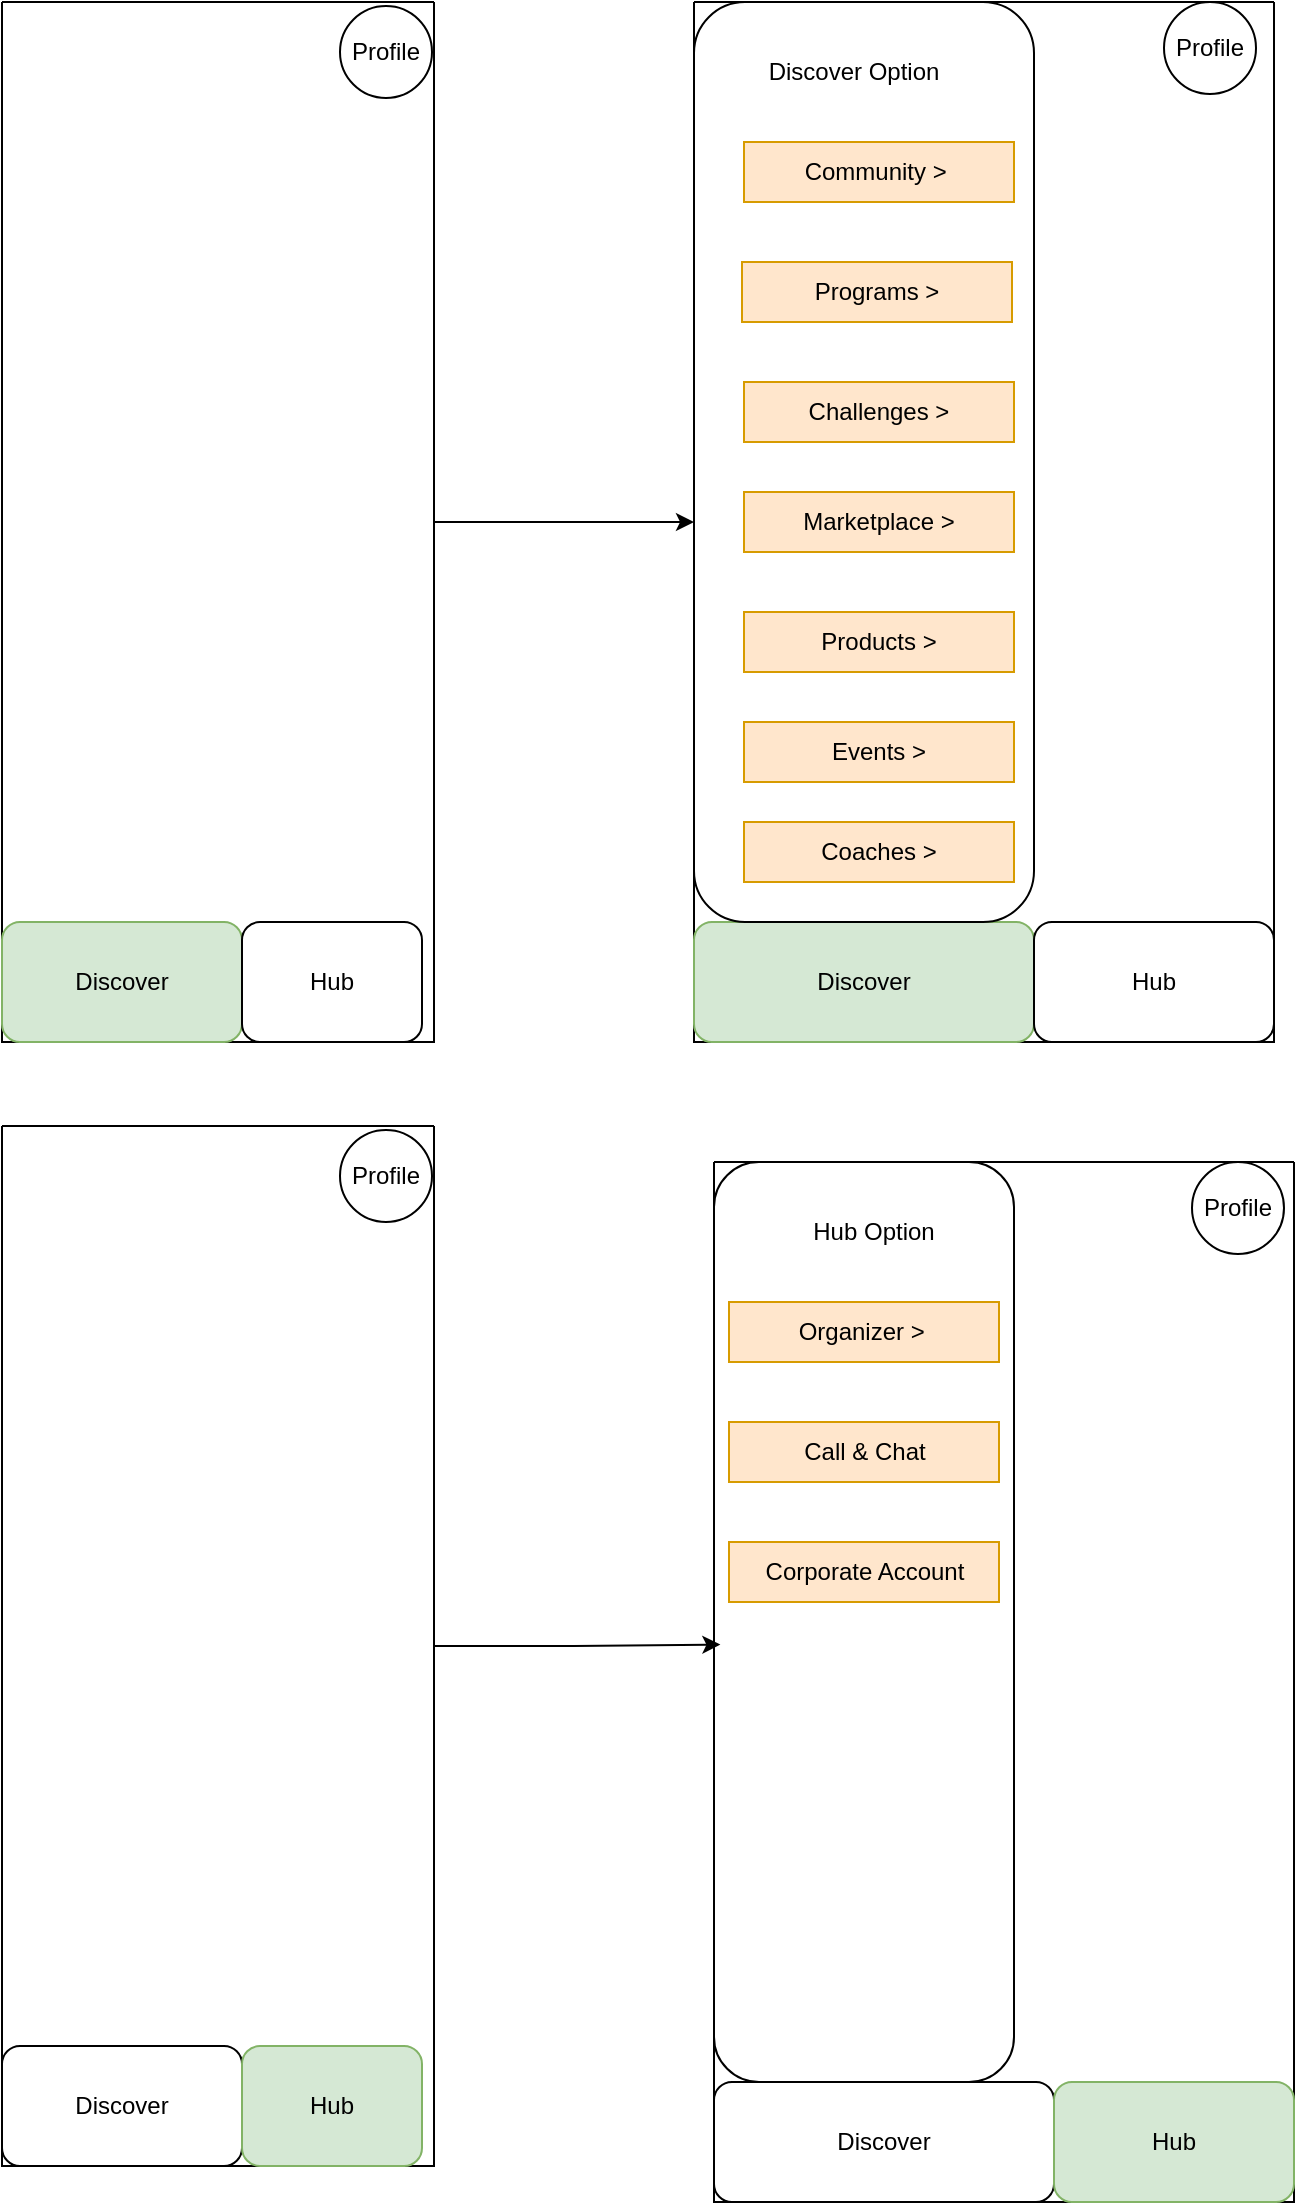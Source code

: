 <mxfile version="24.2.5" type="github">
  <diagram name="Page-1" id="2mgG1ZenihQPI38-4Km9">
    <mxGraphModel dx="1483" dy="911" grid="1" gridSize="10" guides="1" tooltips="1" connect="1" arrows="1" fold="1" page="1" pageScale="1" pageWidth="850" pageHeight="1100" math="0" shadow="0">
      <root>
        <mxCell id="0" />
        <mxCell id="1" parent="0" />
        <mxCell id="apzST0HvyVAaXvDr1p3V-50" style="edgeStyle=orthogonalEdgeStyle;rounded=0;orthogonalLoop=1;jettySize=auto;html=1;entryX=0;entryY=0.5;entryDx=0;entryDy=0;" edge="1" parent="1" source="apzST0HvyVAaXvDr1p3V-2" target="apzST0HvyVAaXvDr1p3V-16">
          <mxGeometry relative="1" as="geometry" />
        </mxCell>
        <mxCell id="apzST0HvyVAaXvDr1p3V-2" value="" style="swimlane;startSize=0;" vertex="1" parent="1">
          <mxGeometry x="54" y="50" width="216" height="520" as="geometry" />
        </mxCell>
        <mxCell id="apzST0HvyVAaXvDr1p3V-3" value="Discover" style="rounded=1;whiteSpace=wrap;html=1;fillColor=#d5e8d4;strokeColor=#82b366;" vertex="1" parent="apzST0HvyVAaXvDr1p3V-2">
          <mxGeometry y="460" width="120" height="60" as="geometry" />
        </mxCell>
        <mxCell id="apzST0HvyVAaXvDr1p3V-5" value="Hub" style="rounded=1;whiteSpace=wrap;html=1;" vertex="1" parent="apzST0HvyVAaXvDr1p3V-2">
          <mxGeometry x="120" y="460" width="90" height="60" as="geometry" />
        </mxCell>
        <mxCell id="apzST0HvyVAaXvDr1p3V-23" value="Profile" style="ellipse;whiteSpace=wrap;html=1;aspect=fixed;" vertex="1" parent="apzST0HvyVAaXvDr1p3V-2">
          <mxGeometry x="169" y="2" width="46" height="46" as="geometry" />
        </mxCell>
        <mxCell id="apzST0HvyVAaXvDr1p3V-8" value="" style="swimlane;startSize=0;" vertex="1" parent="1">
          <mxGeometry x="410" y="630" width="290" height="520" as="geometry" />
        </mxCell>
        <mxCell id="apzST0HvyVAaXvDr1p3V-9" value="Discover" style="rounded=1;whiteSpace=wrap;html=1;" vertex="1" parent="apzST0HvyVAaXvDr1p3V-8">
          <mxGeometry y="460" width="170" height="60" as="geometry" />
        </mxCell>
        <mxCell id="apzST0HvyVAaXvDr1p3V-11" value="Hub" style="rounded=1;whiteSpace=wrap;html=1;fillColor=#d5e8d4;strokeColor=#82b366;" vertex="1" parent="apzST0HvyVAaXvDr1p3V-8">
          <mxGeometry x="170" y="460" width="120" height="60" as="geometry" />
        </mxCell>
        <mxCell id="apzST0HvyVAaXvDr1p3V-12" value="" style="rounded=1;whiteSpace=wrap;html=1;" vertex="1" parent="apzST0HvyVAaXvDr1p3V-8">
          <mxGeometry width="150" height="460" as="geometry" />
        </mxCell>
        <mxCell id="apzST0HvyVAaXvDr1p3V-15" value="Hub Option" style="text;html=1;align=center;verticalAlign=middle;whiteSpace=wrap;rounded=0;" vertex="1" parent="apzST0HvyVAaXvDr1p3V-8">
          <mxGeometry x="30" y="20" width="100" height="30" as="geometry" />
        </mxCell>
        <mxCell id="apzST0HvyVAaXvDr1p3V-32" value="Profile" style="ellipse;whiteSpace=wrap;html=1;aspect=fixed;" vertex="1" parent="apzST0HvyVAaXvDr1p3V-8">
          <mxGeometry x="239" width="46" height="46" as="geometry" />
        </mxCell>
        <mxCell id="apzST0HvyVAaXvDr1p3V-41" value="Organizer &amp;gt;&amp;nbsp;" style="text;html=1;align=center;verticalAlign=middle;whiteSpace=wrap;rounded=0;fillColor=#ffe6cc;strokeColor=#d79b00;" vertex="1" parent="apzST0HvyVAaXvDr1p3V-8">
          <mxGeometry x="7.5" y="70" width="135" height="30" as="geometry" />
        </mxCell>
        <mxCell id="apzST0HvyVAaXvDr1p3V-43" value="Call &amp;amp; Chat" style="text;html=1;align=center;verticalAlign=middle;whiteSpace=wrap;rounded=0;fillColor=#ffe6cc;strokeColor=#d79b00;" vertex="1" parent="apzST0HvyVAaXvDr1p3V-8">
          <mxGeometry x="7.5" y="130" width="135" height="30" as="geometry" />
        </mxCell>
        <mxCell id="apzST0HvyVAaXvDr1p3V-45" value="Corporate Account" style="text;html=1;align=center;verticalAlign=middle;whiteSpace=wrap;rounded=0;fillColor=#ffe6cc;strokeColor=#d79b00;" vertex="1" parent="apzST0HvyVAaXvDr1p3V-8">
          <mxGeometry x="7.5" y="190" width="135" height="30" as="geometry" />
        </mxCell>
        <mxCell id="apzST0HvyVAaXvDr1p3V-40" value="" style="group" vertex="1" connectable="0" parent="1">
          <mxGeometry x="400" y="50" width="290" height="520" as="geometry" />
        </mxCell>
        <mxCell id="apzST0HvyVAaXvDr1p3V-16" value="" style="swimlane;startSize=0;" vertex="1" parent="apzST0HvyVAaXvDr1p3V-40">
          <mxGeometry width="290" height="520" as="geometry" />
        </mxCell>
        <mxCell id="apzST0HvyVAaXvDr1p3V-17" value="Discover" style="rounded=1;whiteSpace=wrap;html=1;fillColor=#d5e8d4;strokeColor=#82b366;" vertex="1" parent="apzST0HvyVAaXvDr1p3V-16">
          <mxGeometry y="460" width="170" height="60" as="geometry" />
        </mxCell>
        <mxCell id="apzST0HvyVAaXvDr1p3V-19" value="Hub" style="rounded=1;whiteSpace=wrap;html=1;" vertex="1" parent="apzST0HvyVAaXvDr1p3V-16">
          <mxGeometry x="170" y="460" width="120" height="60" as="geometry" />
        </mxCell>
        <mxCell id="apzST0HvyVAaXvDr1p3V-20" value="" style="rounded=1;whiteSpace=wrap;html=1;" vertex="1" parent="apzST0HvyVAaXvDr1p3V-16">
          <mxGeometry width="170" height="460" as="geometry" />
        </mxCell>
        <mxCell id="apzST0HvyVAaXvDr1p3V-21" value="Discover Option" style="text;html=1;align=center;verticalAlign=middle;whiteSpace=wrap;rounded=0;" vertex="1" parent="apzST0HvyVAaXvDr1p3V-16">
          <mxGeometry x="30" y="20" width="100" height="30" as="geometry" />
        </mxCell>
        <mxCell id="apzST0HvyVAaXvDr1p3V-30" value="Profile" style="ellipse;whiteSpace=wrap;html=1;aspect=fixed;" vertex="1" parent="apzST0HvyVAaXvDr1p3V-16">
          <mxGeometry x="235" width="46" height="46" as="geometry" />
        </mxCell>
        <mxCell id="apzST0HvyVAaXvDr1p3V-33" value="Challenges &amp;gt;" style="text;html=1;align=center;verticalAlign=middle;whiteSpace=wrap;rounded=0;fillColor=#ffe6cc;strokeColor=#d79b00;" vertex="1" parent="apzST0HvyVAaXvDr1p3V-16">
          <mxGeometry x="25" y="190" width="135" height="30" as="geometry" />
        </mxCell>
        <mxCell id="apzST0HvyVAaXvDr1p3V-36" value="Products &amp;gt;" style="text;html=1;align=center;verticalAlign=middle;whiteSpace=wrap;rounded=0;fillColor=#ffe6cc;strokeColor=#d79b00;" vertex="1" parent="apzST0HvyVAaXvDr1p3V-16">
          <mxGeometry x="25" y="305" width="135" height="30" as="geometry" />
        </mxCell>
        <mxCell id="apzST0HvyVAaXvDr1p3V-37" value="Marketplace &amp;gt;" style="text;html=1;align=center;verticalAlign=middle;whiteSpace=wrap;rounded=0;fillColor=#ffe6cc;strokeColor=#d79b00;" vertex="1" parent="apzST0HvyVAaXvDr1p3V-16">
          <mxGeometry x="25" y="245" width="135" height="30" as="geometry" />
        </mxCell>
        <mxCell id="apzST0HvyVAaXvDr1p3V-38" value="Events &amp;gt;" style="text;html=1;align=center;verticalAlign=middle;whiteSpace=wrap;rounded=0;fillColor=#ffe6cc;strokeColor=#d79b00;" vertex="1" parent="apzST0HvyVAaXvDr1p3V-16">
          <mxGeometry x="25" y="360" width="135" height="30" as="geometry" />
        </mxCell>
        <mxCell id="apzST0HvyVAaXvDr1p3V-39" value="Coaches &amp;gt;" style="text;html=1;align=center;verticalAlign=middle;whiteSpace=wrap;rounded=0;fillColor=#ffe6cc;strokeColor=#d79b00;" vertex="1" parent="apzST0HvyVAaXvDr1p3V-16">
          <mxGeometry x="25" y="410" width="135" height="30" as="geometry" />
        </mxCell>
        <mxCell id="apzST0HvyVAaXvDr1p3V-34" value="Community &amp;gt;&amp;nbsp;" style="text;html=1;align=center;verticalAlign=middle;whiteSpace=wrap;rounded=0;fillColor=#ffe6cc;strokeColor=#d79b00;" vertex="1" parent="apzST0HvyVAaXvDr1p3V-40">
          <mxGeometry x="25" y="70" width="135" height="30" as="geometry" />
        </mxCell>
        <mxCell id="apzST0HvyVAaXvDr1p3V-35" value="Programs &amp;gt;" style="text;html=1;align=center;verticalAlign=middle;whiteSpace=wrap;rounded=0;fillColor=#ffe6cc;strokeColor=#d79b00;" vertex="1" parent="apzST0HvyVAaXvDr1p3V-40">
          <mxGeometry x="24" y="130" width="135" height="30" as="geometry" />
        </mxCell>
        <mxCell id="apzST0HvyVAaXvDr1p3V-46" value="" style="swimlane;startSize=0;" vertex="1" parent="1">
          <mxGeometry x="54" y="612" width="216" height="520" as="geometry" />
        </mxCell>
        <mxCell id="apzST0HvyVAaXvDr1p3V-47" value="Discover" style="rounded=1;whiteSpace=wrap;html=1;" vertex="1" parent="apzST0HvyVAaXvDr1p3V-46">
          <mxGeometry y="460" width="120" height="60" as="geometry" />
        </mxCell>
        <mxCell id="apzST0HvyVAaXvDr1p3V-48" value="Hub" style="rounded=1;whiteSpace=wrap;html=1;fillColor=#d5e8d4;strokeColor=#82b366;" vertex="1" parent="apzST0HvyVAaXvDr1p3V-46">
          <mxGeometry x="120" y="460" width="90" height="60" as="geometry" />
        </mxCell>
        <mxCell id="apzST0HvyVAaXvDr1p3V-49" value="Profile" style="ellipse;whiteSpace=wrap;html=1;aspect=fixed;" vertex="1" parent="apzST0HvyVAaXvDr1p3V-46">
          <mxGeometry x="169" y="2" width="46" height="46" as="geometry" />
        </mxCell>
        <mxCell id="apzST0HvyVAaXvDr1p3V-51" style="edgeStyle=orthogonalEdgeStyle;rounded=0;orthogonalLoop=1;jettySize=auto;html=1;entryX=0.011;entryY=0.464;entryDx=0;entryDy=0;entryPerimeter=0;" edge="1" parent="1" source="apzST0HvyVAaXvDr1p3V-46" target="apzST0HvyVAaXvDr1p3V-8">
          <mxGeometry relative="1" as="geometry" />
        </mxCell>
      </root>
    </mxGraphModel>
  </diagram>
</mxfile>
